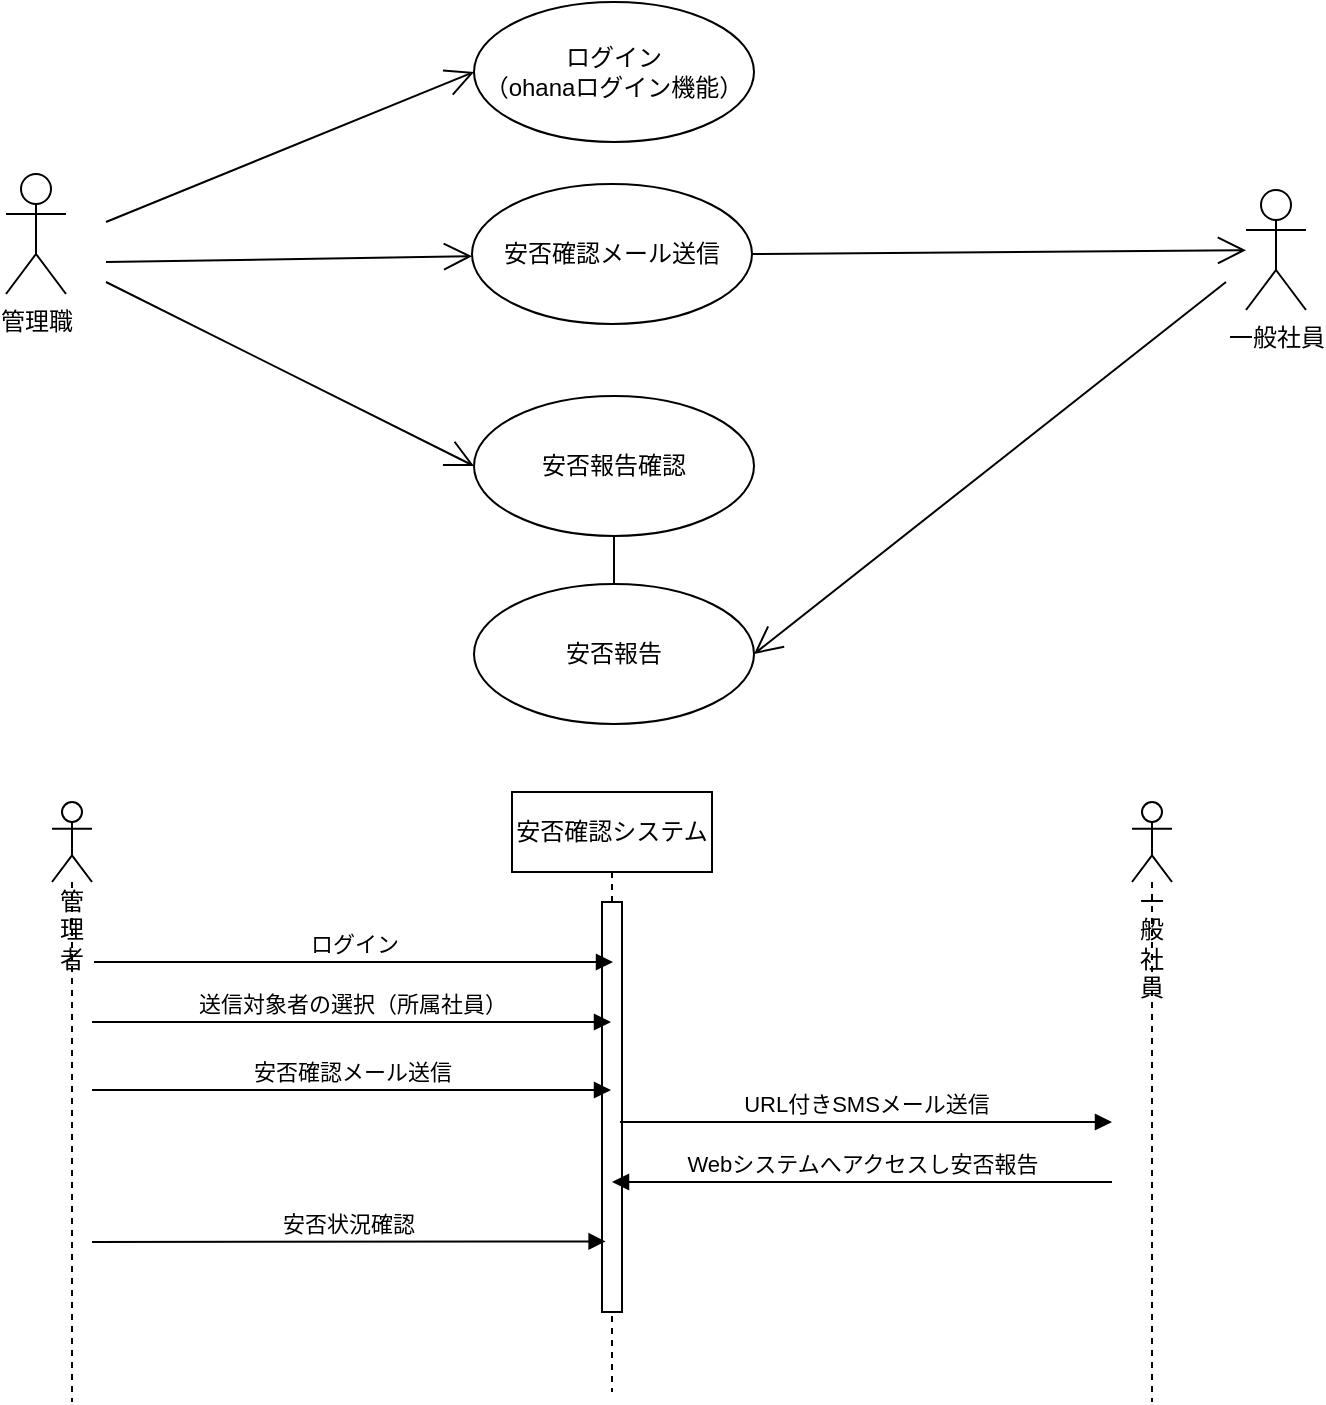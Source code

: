 <mxfile>
    <diagram id="2pA_o_BBKRLdR6AsR-EI" name="Page-1">
        <mxGraphModel dx="766" dy="575" grid="1" gridSize="10" guides="1" tooltips="1" connect="1" arrows="1" fold="1" page="1" pageScale="1" pageWidth="827" pageHeight="1169" math="0" shadow="0">
            <root>
                <mxCell id="0"/>
                <mxCell id="1" parent="0"/>
                <mxCell id="wAVTx6EquCfucestDEIk-1" value="管理職" style="shape=umlActor;verticalLabelPosition=bottom;verticalAlign=top;html=1;" parent="1" vertex="1">
                    <mxGeometry x="110" y="126" width="30" height="60" as="geometry"/>
                </mxCell>
                <mxCell id="wAVTx6EquCfucestDEIk-2" value="一般社員" style="shape=umlActor;verticalLabelPosition=bottom;verticalAlign=top;html=1;" parent="1" vertex="1">
                    <mxGeometry x="730" y="134" width="30" height="60" as="geometry"/>
                </mxCell>
                <mxCell id="wAVTx6EquCfucestDEIk-9" style="edgeStyle=orthogonalEdgeStyle;rounded=0;orthogonalLoop=1;jettySize=auto;html=1;entryX=0.5;entryY=1;entryDx=0;entryDy=0;endArrow=none;endFill=0;" parent="1" source="wAVTx6EquCfucestDEIk-3" target="wAVTx6EquCfucestDEIk-6" edge="1">
                    <mxGeometry relative="1" as="geometry"/>
                </mxCell>
                <mxCell id="wAVTx6EquCfucestDEIk-3" value="安否報告" style="ellipse;whiteSpace=wrap;html=1;" parent="1" vertex="1">
                    <mxGeometry x="344" y="331" width="140" height="70" as="geometry"/>
                </mxCell>
                <mxCell id="wAVTx6EquCfucestDEIk-5" value="安否確認メール送信" style="ellipse;whiteSpace=wrap;html=1;" parent="1" vertex="1">
                    <mxGeometry x="343" y="131" width="140" height="70" as="geometry"/>
                </mxCell>
                <mxCell id="wAVTx6EquCfucestDEIk-6" value="安否報告確認" style="ellipse;whiteSpace=wrap;html=1;" parent="1" vertex="1">
                    <mxGeometry x="344" y="237" width="140" height="70" as="geometry"/>
                </mxCell>
                <mxCell id="wAVTx6EquCfucestDEIk-17" value="安否確認システム" style="shape=umlLifeline;perimeter=lifelinePerimeter;whiteSpace=wrap;html=1;container=1;collapsible=0;recursiveResize=0;outlineConnect=0;" parent="1" vertex="1">
                    <mxGeometry x="363" y="435" width="100" height="300" as="geometry"/>
                </mxCell>
                <mxCell id="wAVTx6EquCfucestDEIk-24" value="" style="html=1;points=[];perimeter=orthogonalPerimeter;" parent="wAVTx6EquCfucestDEIk-17" vertex="1">
                    <mxGeometry x="45" y="55" width="10" height="205" as="geometry"/>
                </mxCell>
                <mxCell id="wAVTx6EquCfucestDEIk-21" value="安否状況確認" style="html=1;verticalAlign=bottom;endArrow=block;rounded=0;entryX=0.18;entryY=0.966;entryDx=0;entryDy=0;entryPerimeter=0;" parent="1" edge="1">
                    <mxGeometry width="80" relative="1" as="geometry">
                        <mxPoint x="153" y="660" as="sourcePoint"/>
                        <mxPoint x="409.8" y="659.73" as="targetPoint"/>
                    </mxGeometry>
                </mxCell>
                <mxCell id="wAVTx6EquCfucestDEIk-22" value="URL付きSMSメール送信" style="html=1;verticalAlign=bottom;endArrow=block;rounded=0;" parent="1" edge="1">
                    <mxGeometry width="80" relative="1" as="geometry">
                        <mxPoint x="417" y="600" as="sourcePoint"/>
                        <mxPoint x="663" y="600" as="targetPoint"/>
                    </mxGeometry>
                </mxCell>
                <mxCell id="wAVTx6EquCfucestDEIk-23" value="送信対象者の選択（所属社員）" style="html=1;verticalAlign=bottom;endArrow=block;rounded=0;" parent="1" target="wAVTx6EquCfucestDEIk-17" edge="1">
                    <mxGeometry width="80" relative="1" as="geometry">
                        <mxPoint x="153" y="550" as="sourcePoint"/>
                        <mxPoint x="303" y="540" as="targetPoint"/>
                    </mxGeometry>
                </mxCell>
                <mxCell id="wAVTx6EquCfucestDEIk-25" value="安否確認メール送信" style="html=1;verticalAlign=bottom;startArrow=none;startFill=0;endArrow=block;startSize=8;rounded=0;" parent="1" target="wAVTx6EquCfucestDEIk-17" edge="1">
                    <mxGeometry width="60" relative="1" as="geometry">
                        <mxPoint x="153" y="584" as="sourcePoint"/>
                        <mxPoint x="213" y="584" as="targetPoint"/>
                    </mxGeometry>
                </mxCell>
                <mxCell id="wAVTx6EquCfucestDEIk-26" value="Webシステムへアクセスし安否報告" style="html=1;verticalAlign=bottom;endArrow=none;rounded=0;startArrow=block;startFill=1;endFill=0;" parent="1" source="wAVTx6EquCfucestDEIk-17" edge="1">
                    <mxGeometry width="80" relative="1" as="geometry">
                        <mxPoint x="543" y="630" as="sourcePoint"/>
                        <mxPoint x="663" y="630" as="targetPoint"/>
                    </mxGeometry>
                </mxCell>
                <mxCell id="wAVTx6EquCfucestDEIk-28" value="管理者" style="shape=umlLifeline;participant=umlActor;perimeter=lifelinePerimeter;whiteSpace=wrap;html=1;container=1;collapsible=0;recursiveResize=0;verticalAlign=top;spacingTop=36;outlineConnect=0;" parent="1" vertex="1">
                    <mxGeometry x="133" y="440" width="20" height="300" as="geometry"/>
                </mxCell>
                <mxCell id="wAVTx6EquCfucestDEIk-29" value="一般社員" style="shape=umlLifeline;participant=umlActor;perimeter=lifelinePerimeter;whiteSpace=wrap;html=1;container=1;collapsible=0;recursiveResize=0;verticalAlign=top;spacingTop=36;outlineConnect=0;" parent="1" vertex="1">
                    <mxGeometry x="673" y="440" width="20" height="300" as="geometry"/>
                </mxCell>
                <mxCell id="wAVTx6EquCfucestDEIk-31" value="ログイン&lt;br&gt;（ohanaログイン機能）" style="ellipse;whiteSpace=wrap;html=1;" parent="1" vertex="1">
                    <mxGeometry x="344" y="40" width="140" height="70" as="geometry"/>
                </mxCell>
                <mxCell id="wAVTx6EquCfucestDEIk-34" value="ログイン" style="html=1;verticalAlign=bottom;endArrow=block;rounded=0;" parent="1" edge="1">
                    <mxGeometry width="80" relative="1" as="geometry">
                        <mxPoint x="154" y="520" as="sourcePoint"/>
                        <mxPoint x="413.5" y="520" as="targetPoint"/>
                    </mxGeometry>
                </mxCell>
                <mxCell id="U27ZY1e_tBbgFvmkk0Fv-8" value="" style="endArrow=open;endFill=1;endSize=12;html=1;rounded=0;entryX=0;entryY=0.5;entryDx=0;entryDy=0;" parent="1" target="wAVTx6EquCfucestDEIk-31" edge="1">
                    <mxGeometry width="160" relative="1" as="geometry">
                        <mxPoint x="160" y="150" as="sourcePoint"/>
                        <mxPoint x="353" y="40" as="targetPoint"/>
                    </mxGeometry>
                </mxCell>
                <mxCell id="U27ZY1e_tBbgFvmkk0Fv-9" value="" style="endArrow=open;endFill=1;endSize=12;html=1;rounded=0;entryX=0;entryY=0.5;entryDx=0;entryDy=0;" parent="1" target="wAVTx6EquCfucestDEIk-6" edge="1">
                    <mxGeometry width="160" relative="1" as="geometry">
                        <mxPoint x="160" y="180" as="sourcePoint"/>
                        <mxPoint x="354" y="85" as="targetPoint"/>
                    </mxGeometry>
                </mxCell>
                <mxCell id="U27ZY1e_tBbgFvmkk0Fv-10" value="" style="endArrow=open;endFill=1;endSize=12;html=1;rounded=0;" parent="1" target="wAVTx6EquCfucestDEIk-5" edge="1">
                    <mxGeometry width="160" relative="1" as="geometry">
                        <mxPoint x="160" y="170" as="sourcePoint"/>
                        <mxPoint x="444" y="243" as="targetPoint"/>
                    </mxGeometry>
                </mxCell>
                <mxCell id="U27ZY1e_tBbgFvmkk0Fv-11" value="" style="endArrow=open;endFill=1;endSize=12;html=1;rounded=0;entryX=1;entryY=0.5;entryDx=0;entryDy=0;" parent="1" target="wAVTx6EquCfucestDEIk-3" edge="1">
                    <mxGeometry width="160" relative="1" as="geometry">
                        <mxPoint x="720" y="180" as="sourcePoint"/>
                        <mxPoint x="713.035" y="299.996" as="targetPoint"/>
                    </mxGeometry>
                </mxCell>
                <mxCell id="U27ZY1e_tBbgFvmkk0Fv-12" value="" style="endArrow=open;endFill=1;endSize=12;html=1;rounded=0;exitX=1;exitY=0.5;exitDx=0;exitDy=0;" parent="1" source="wAVTx6EquCfucestDEIk-5" target="wAVTx6EquCfucestDEIk-2" edge="1">
                    <mxGeometry width="160" relative="1" as="geometry">
                        <mxPoint x="730" y="180" as="sourcePoint"/>
                        <mxPoint x="494" y="376" as="targetPoint"/>
                    </mxGeometry>
                </mxCell>
            </root>
        </mxGraphModel>
    </diagram>
</mxfile>